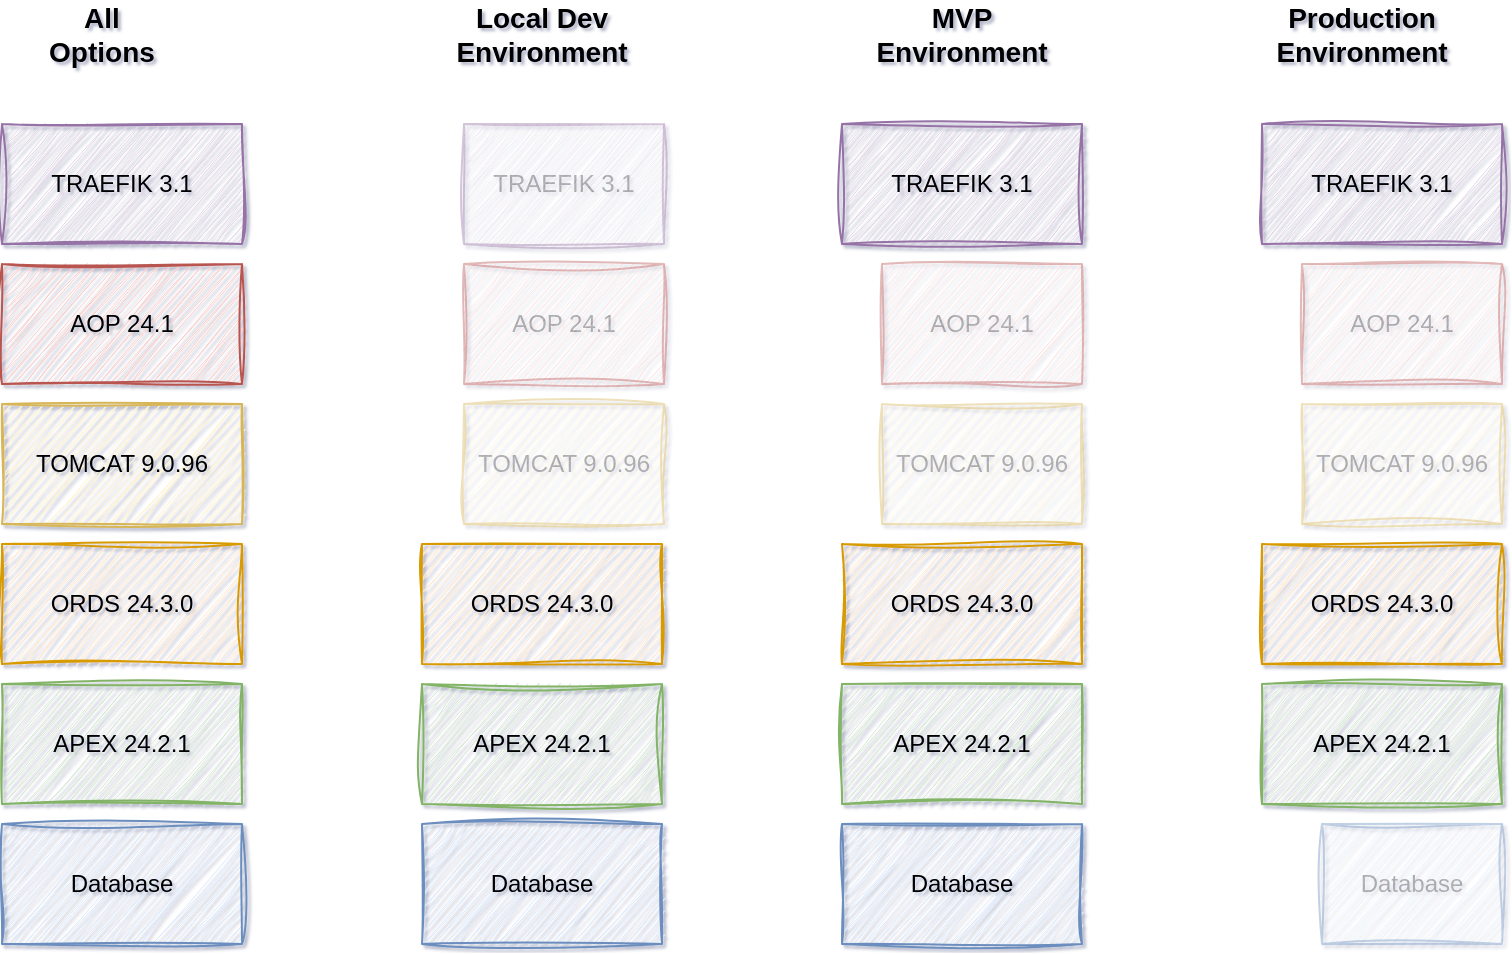 <mxfile>
    <diagram name="Seite-1" id="uFb1UYTKJzqbUPNzwNkK">
        <mxGraphModel dx="1595" dy="714" grid="0" gridSize="10" guides="1" tooltips="1" connect="1" arrows="1" fold="1" page="1" pageScale="1" pageWidth="827" pageHeight="1169" background="#ffffff" math="0" shadow="1">
            <root>
                <mxCell id="0"/>
                <mxCell id="1" parent="0"/>
                <mxCell id="GPUWam41NyZJBhLerxUx-1" value="Database" style="rounded=0;whiteSpace=wrap;html=1;sketch=1;curveFitting=1;jiggle=2;fillColor=#dae8fc;strokeColor=#6c8ebf;" parent="1" vertex="1">
                    <mxGeometry x="40" y="550" width="120" height="60" as="geometry"/>
                </mxCell>
                <mxCell id="GPUWam41NyZJBhLerxUx-2" value="APEX 24.2.1" style="rounded=0;whiteSpace=wrap;html=1;sketch=1;curveFitting=1;jiggle=2;fillColor=#d5e8d4;strokeColor=#82b366;" parent="1" vertex="1">
                    <mxGeometry x="40" y="480" width="120" height="60" as="geometry"/>
                </mxCell>
                <mxCell id="GPUWam41NyZJBhLerxUx-3" value="ORDS 24.3.0" style="rounded=0;whiteSpace=wrap;html=1;sketch=1;curveFitting=1;jiggle=2;fillColor=#ffe6cc;strokeColor=#d79b00;" parent="1" vertex="1">
                    <mxGeometry x="40" y="410" width="120" height="60" as="geometry"/>
                </mxCell>
                <mxCell id="GPUWam41NyZJBhLerxUx-4" value="TOMCAT 9.0.96" style="rounded=0;whiteSpace=wrap;html=1;sketch=1;curveFitting=1;jiggle=2;fillColor=#fff2cc;strokeColor=#d6b656;" parent="1" vertex="1">
                    <mxGeometry x="40" y="340" width="120" height="60" as="geometry"/>
                </mxCell>
                <mxCell id="GPUWam41NyZJBhLerxUx-5" value="AOP 24.1" style="rounded=0;whiteSpace=wrap;html=1;sketch=1;curveFitting=1;jiggle=2;fillColor=#f8cecc;strokeColor=#b85450;" parent="1" vertex="1">
                    <mxGeometry x="40" y="270" width="120" height="60" as="geometry"/>
                </mxCell>
                <mxCell id="GPUWam41NyZJBhLerxUx-6" value="TRAEFIK 3.1" style="rounded=0;whiteSpace=wrap;html=1;sketch=1;curveFitting=1;jiggle=2;fillColor=#e1d5e7;strokeColor=#9673a6;" parent="1" vertex="1">
                    <mxGeometry x="40" y="200" width="120" height="60" as="geometry"/>
                </mxCell>
                <mxCell id="GPUWam41NyZJBhLerxUx-7" value="Database" style="rounded=0;whiteSpace=wrap;html=1;sketch=1;curveFitting=1;jiggle=2;fillColor=#dae8fc;strokeColor=#6c8ebf;" parent="1" vertex="1">
                    <mxGeometry x="250" y="550" width="120" height="60" as="geometry"/>
                </mxCell>
                <mxCell id="GPUWam41NyZJBhLerxUx-8" value="APEX 24.2.1" style="rounded=0;whiteSpace=wrap;html=1;sketch=1;curveFitting=1;jiggle=2;fillColor=#d5e8d4;strokeColor=#82b366;" parent="1" vertex="1">
                    <mxGeometry x="250" y="480" width="120" height="60" as="geometry"/>
                </mxCell>
                <mxCell id="GPUWam41NyZJBhLerxUx-9" value="ORDS 24.3.0" style="rounded=0;whiteSpace=wrap;html=1;sketch=1;curveFitting=1;jiggle=2;fillColor=#ffe6cc;strokeColor=#d79b00;" parent="1" vertex="1">
                    <mxGeometry x="250" y="410" width="120" height="60" as="geometry"/>
                </mxCell>
                <mxCell id="GPUWam41NyZJBhLerxUx-10" value="TOMCAT 9.0.96" style="rounded=0;whiteSpace=wrap;html=1;sketch=1;curveFitting=1;jiggle=2;fillColor=#fff2cc;strokeColor=#d6b656;shadow=0;glass=0;opacity=40;fontColor=#000000;textOpacity=30;" parent="1" vertex="1">
                    <mxGeometry x="271" y="340" width="100" height="60" as="geometry"/>
                </mxCell>
                <mxCell id="GPUWam41NyZJBhLerxUx-11" value="AOP 24.1" style="rounded=0;whiteSpace=wrap;html=1;sketch=1;curveFitting=1;jiggle=2;fillColor=#f8cecc;strokeColor=#b85450;shadow=0;glass=0;opacity=40;fontColor=#000000;textOpacity=30;" parent="1" vertex="1">
                    <mxGeometry x="271" y="270" width="100" height="60" as="geometry"/>
                </mxCell>
                <mxCell id="GPUWam41NyZJBhLerxUx-12" value="TRAEFIK 3.1" style="rounded=0;whiteSpace=wrap;html=1;sketch=1;curveFitting=1;jiggle=2;fillColor=#e1d5e7;strokeColor=#9673a6;shadow=0;glass=0;opacity=40;fontColor=#000000;textOpacity=30;" parent="1" vertex="1">
                    <mxGeometry x="271" y="200" width="100" height="60" as="geometry"/>
                </mxCell>
                <mxCell id="GPUWam41NyZJBhLerxUx-13" value="Database" style="rounded=0;whiteSpace=wrap;html=1;sketch=1;curveFitting=1;jiggle=2;fillColor=#dae8fc;strokeColor=#6c8ebf;" parent="1" vertex="1">
                    <mxGeometry x="460" y="550" width="120" height="60" as="geometry"/>
                </mxCell>
                <mxCell id="GPUWam41NyZJBhLerxUx-14" value="APEX 24.2.1" style="rounded=0;whiteSpace=wrap;html=1;sketch=1;curveFitting=1;jiggle=2;fillColor=#d5e8d4;strokeColor=#82b366;" parent="1" vertex="1">
                    <mxGeometry x="460" y="480" width="120" height="60" as="geometry"/>
                </mxCell>
                <mxCell id="GPUWam41NyZJBhLerxUx-15" value="ORDS 24.3.0" style="rounded=0;whiteSpace=wrap;html=1;sketch=1;curveFitting=1;jiggle=2;fillColor=#ffe6cc;strokeColor=#d79b00;" parent="1" vertex="1">
                    <mxGeometry x="460" y="410" width="120" height="60" as="geometry"/>
                </mxCell>
                <mxCell id="GPUWam41NyZJBhLerxUx-16" value="TOMCAT 9.0.96" style="rounded=0;whiteSpace=wrap;html=1;sketch=1;curveFitting=1;jiggle=2;fillColor=#fff2cc;strokeColor=#d6b656;fontColor=#000000;opacity=40;textOpacity=30;" parent="1" vertex="1">
                    <mxGeometry x="480" y="340" width="100" height="60" as="geometry"/>
                </mxCell>
                <mxCell id="GPUWam41NyZJBhLerxUx-17" value="AOP 24.1" style="rounded=0;whiteSpace=wrap;html=1;sketch=1;curveFitting=1;jiggle=2;fillColor=#f8cecc;strokeColor=#b85450;fontColor=#000000;opacity=40;textOpacity=30;" parent="1" vertex="1">
                    <mxGeometry x="480" y="270" width="100" height="60" as="geometry"/>
                </mxCell>
                <mxCell id="GPUWam41NyZJBhLerxUx-18" value="TRAEFIK 3.1" style="rounded=0;whiteSpace=wrap;html=1;sketch=1;curveFitting=1;jiggle=2;fillColor=#e1d5e7;strokeColor=#9673a6;" parent="1" vertex="1">
                    <mxGeometry x="460" y="200" width="120" height="60" as="geometry"/>
                </mxCell>
                <mxCell id="GPUWam41NyZJBhLerxUx-19" value="Database" style="rounded=0;whiteSpace=wrap;html=1;sketch=1;curveFitting=1;jiggle=2;fillColor=#dae8fc;strokeColor=#6c8ebf;opacity=40;textOpacity=30;" parent="1" vertex="1">
                    <mxGeometry x="700" y="550" width="90" height="60" as="geometry"/>
                </mxCell>
                <mxCell id="GPUWam41NyZJBhLerxUx-20" value="APEX 24.2.1" style="rounded=0;whiteSpace=wrap;html=1;sketch=1;curveFitting=1;jiggle=2;fillColor=#d5e8d4;strokeColor=#82b366;" parent="1" vertex="1">
                    <mxGeometry x="670" y="480" width="120" height="60" as="geometry"/>
                </mxCell>
                <mxCell id="GPUWam41NyZJBhLerxUx-21" value="ORDS 24.3.0" style="rounded=0;whiteSpace=wrap;html=1;sketch=1;curveFitting=1;jiggle=2;fillColor=#ffe6cc;strokeColor=#d79b00;" parent="1" vertex="1">
                    <mxGeometry x="670" y="410" width="120" height="60" as="geometry"/>
                </mxCell>
                <mxCell id="GPUWam41NyZJBhLerxUx-22" value="TOMCAT 9.0.96" style="rounded=0;whiteSpace=wrap;html=1;sketch=1;curveFitting=1;jiggle=2;fillColor=#fff2cc;strokeColor=#d6b656;opacity=40;textOpacity=30;" parent="1" vertex="1">
                    <mxGeometry x="690" y="340" width="100" height="60" as="geometry"/>
                </mxCell>
                <mxCell id="GPUWam41NyZJBhLerxUx-23" value="AOP 24.1" style="rounded=0;whiteSpace=wrap;html=1;sketch=1;curveFitting=1;jiggle=2;fillColor=#f8cecc;strokeColor=#b85450;opacity=40;textOpacity=30;" parent="1" vertex="1">
                    <mxGeometry x="690" y="270" width="100" height="60" as="geometry"/>
                </mxCell>
                <mxCell id="GPUWam41NyZJBhLerxUx-24" value="TRAEFIK 3.1" style="rounded=0;whiteSpace=wrap;html=1;sketch=1;curveFitting=1;jiggle=2;fillColor=#e1d5e7;strokeColor=#9673a6;" parent="1" vertex="1">
                    <mxGeometry x="670" y="200" width="120" height="60" as="geometry"/>
                </mxCell>
                <mxCell id="GPUWam41NyZJBhLerxUx-25" value="All Options" style="text;html=1;align=center;verticalAlign=middle;whiteSpace=wrap;rounded=0;fontSize=14;fontStyle=1" parent="1" vertex="1">
                    <mxGeometry x="60" y="140" width="60" height="30" as="geometry"/>
                </mxCell>
                <mxCell id="GPUWam41NyZJBhLerxUx-26" value="Local Dev Environment" style="text;html=1;align=center;verticalAlign=middle;whiteSpace=wrap;rounded=0;fontSize=14;fontStyle=1" parent="1" vertex="1">
                    <mxGeometry x="280" y="140" width="60" height="30" as="geometry"/>
                </mxCell>
                <mxCell id="GPUWam41NyZJBhLerxUx-27" value="MVP Environment" style="text;html=1;align=center;verticalAlign=middle;whiteSpace=wrap;rounded=0;fontSize=14;fontStyle=1" parent="1" vertex="1">
                    <mxGeometry x="490" y="140" width="60" height="30" as="geometry"/>
                </mxCell>
                <mxCell id="GPUWam41NyZJBhLerxUx-28" value="Production Environment" style="text;html=1;align=center;verticalAlign=middle;whiteSpace=wrap;rounded=0;fontSize=14;fontStyle=1" parent="1" vertex="1">
                    <mxGeometry x="690" y="140" width="60" height="30" as="geometry"/>
                </mxCell>
            </root>
        </mxGraphModel>
    </diagram>
</mxfile>